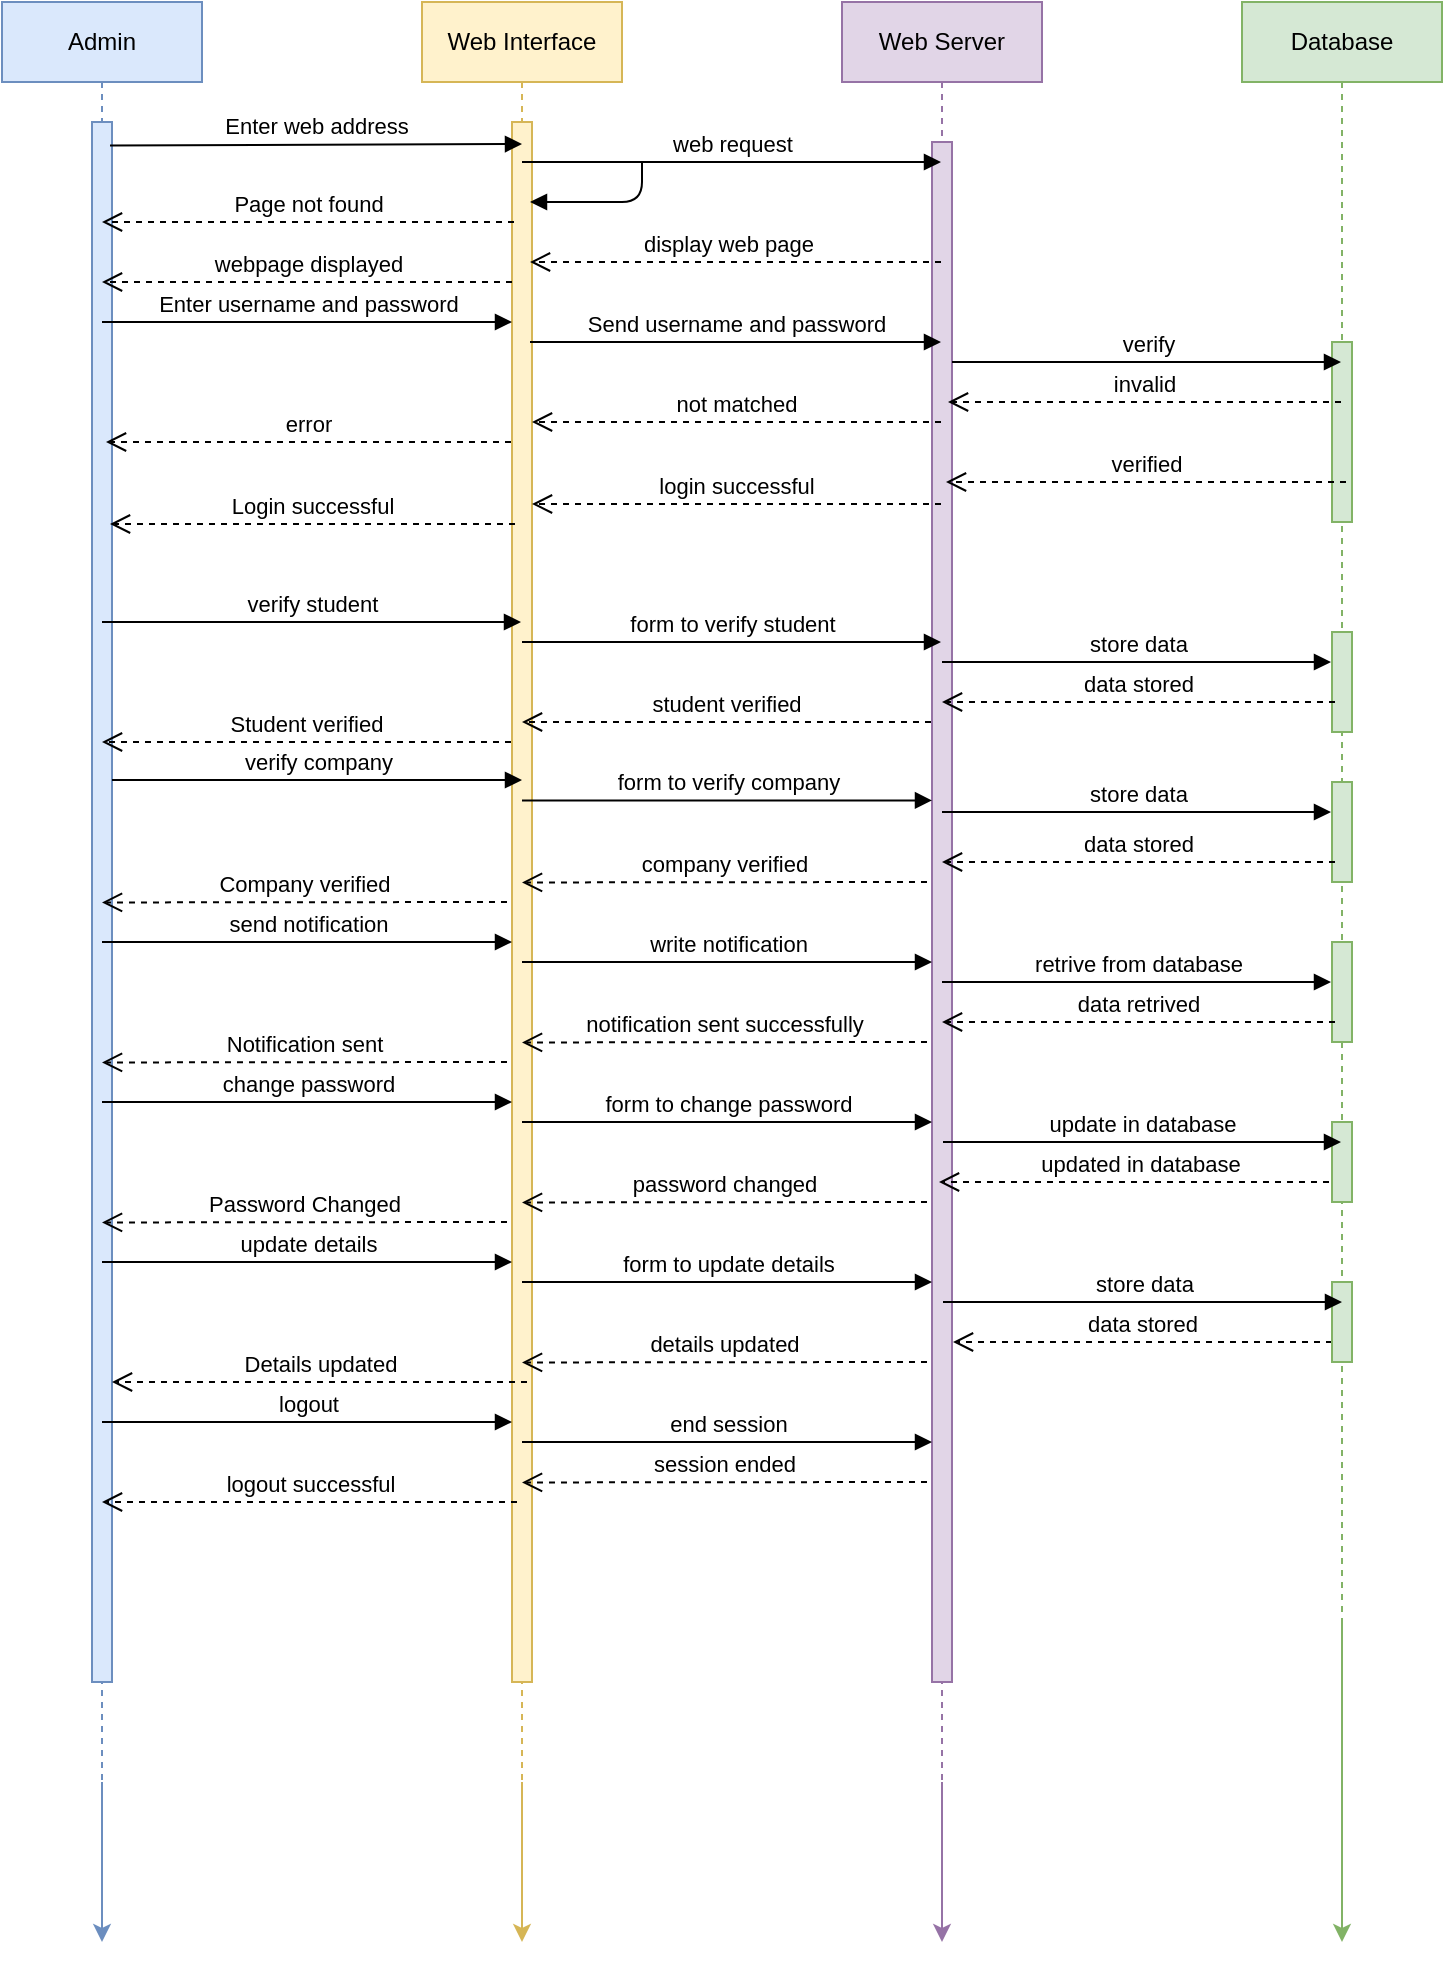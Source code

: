 <mxfile version="14.1.8" type="device"><diagram id="kgpKYQtTHZ0yAKxKKP6v" name="Page-1"><mxGraphModel dx="1161" dy="652" grid="1" gridSize="10" guides="1" tooltips="1" connect="1" arrows="1" fold="1" page="1" pageScale="1" pageWidth="827" pageHeight="1169" math="0" shadow="0"><root><mxCell id="0"/><mxCell id="1" parent="0"/><mxCell id="BtwhXKr4M65LwmSkGocf-81" style="edgeStyle=orthogonalEdgeStyle;rounded=0;orthogonalLoop=1;jettySize=auto;html=1;fillColor=#dae8fc;strokeColor=#6c8ebf;" parent="1" source="BtwhXKr4M65LwmSkGocf-1" edge="1"><mxGeometry relative="1" as="geometry"><mxPoint x="90" y="1040" as="targetPoint"/><mxPoint x="89.324" y="1051" as="sourcePoint"/></mxGeometry></mxCell><mxCell id="BtwhXKr4M65LwmSkGocf-1" value="Admin" style="shape=umlLifeline;perimeter=lifelinePerimeter;whiteSpace=wrap;html=1;container=1;collapsible=0;recursiveResize=0;outlineConnect=0;fillColor=#dae8fc;strokeColor=#6c8ebf;" parent="1" vertex="1"><mxGeometry x="40" y="70" width="100" height="890" as="geometry"/></mxCell><mxCell id="BtwhXKr4M65LwmSkGocf-2" value="" style="html=1;points=[];perimeter=orthogonalPerimeter;fillColor=#dae8fc;strokeColor=#6c8ebf;" parent="BtwhXKr4M65LwmSkGocf-1" vertex="1"><mxGeometry x="45" y="60" width="10" height="780" as="geometry"/></mxCell><mxCell id="BtwhXKr4M65LwmSkGocf-76" style="edgeStyle=orthogonalEdgeStyle;rounded=0;orthogonalLoop=1;jettySize=auto;html=1;fillColor=#d5e8d4;strokeColor=#82b366;" parent="1" source="BtwhXKr4M65LwmSkGocf-3" edge="1"><mxGeometry relative="1" as="geometry"><mxPoint x="710" y="1040" as="targetPoint"/><mxPoint x="709.324" y="941" as="sourcePoint"/></mxGeometry></mxCell><mxCell id="BtwhXKr4M65LwmSkGocf-3" value="Database" style="shape=umlLifeline;perimeter=lifelinePerimeter;whiteSpace=wrap;html=1;container=1;collapsible=0;recursiveResize=0;outlineConnect=0;fillColor=#d5e8d4;strokeColor=#82b366;" parent="1" vertex="1"><mxGeometry x="660" y="70" width="100" height="810" as="geometry"/></mxCell><mxCell id="BtwhXKr4M65LwmSkGocf-4" value="" style="html=1;points=[];perimeter=orthogonalPerimeter;fillColor=#d5e8d4;strokeColor=#82b366;" parent="BtwhXKr4M65LwmSkGocf-3" vertex="1"><mxGeometry x="45" y="170" width="10" height="90" as="geometry"/></mxCell><mxCell id="BtwhXKr4M65LwmSkGocf-56" value="" style="html=1;points=[];perimeter=orthogonalPerimeter;fillColor=#d5e8d4;strokeColor=#82b366;" parent="BtwhXKr4M65LwmSkGocf-3" vertex="1"><mxGeometry x="45" y="315" width="10" height="50" as="geometry"/></mxCell><mxCell id="BtwhXKr4M65LwmSkGocf-57" value="" style="html=1;points=[];perimeter=orthogonalPerimeter;fillColor=#d5e8d4;strokeColor=#82b366;" parent="BtwhXKr4M65LwmSkGocf-3" vertex="1"><mxGeometry x="45" y="390" width="10" height="50" as="geometry"/></mxCell><mxCell id="BtwhXKr4M65LwmSkGocf-58" value="" style="html=1;points=[];perimeter=orthogonalPerimeter;fillColor=#d5e8d4;strokeColor=#82b366;" parent="BtwhXKr4M65LwmSkGocf-3" vertex="1"><mxGeometry x="45" y="470" width="10" height="50" as="geometry"/></mxCell><mxCell id="BtwhXKr4M65LwmSkGocf-83" style="edgeStyle=orthogonalEdgeStyle;rounded=0;orthogonalLoop=1;jettySize=auto;html=1;fillColor=#e1d5e7;strokeColor=#9673a6;" parent="1" source="BtwhXKr4M65LwmSkGocf-5" edge="1"><mxGeometry relative="1" as="geometry"><mxPoint x="510" y="1040" as="targetPoint"/><mxPoint x="509.5" y="1021" as="sourcePoint"/></mxGeometry></mxCell><mxCell id="BtwhXKr4M65LwmSkGocf-5" value="Web Server" style="shape=umlLifeline;perimeter=lifelinePerimeter;whiteSpace=wrap;html=1;container=1;collapsible=0;recursiveResize=0;outlineConnect=0;fillColor=#e1d5e7;strokeColor=#9673a6;" parent="1" vertex="1"><mxGeometry x="460" y="70" width="100" height="890" as="geometry"/></mxCell><mxCell id="BtwhXKr4M65LwmSkGocf-6" value="" style="html=1;points=[];perimeter=orthogonalPerimeter;fillColor=#e1d5e7;strokeColor=#9673a6;" parent="BtwhXKr4M65LwmSkGocf-5" vertex="1"><mxGeometry x="45" y="70" width="10" height="770" as="geometry"/></mxCell><mxCell id="BtwhXKr4M65LwmSkGocf-82" style="edgeStyle=orthogonalEdgeStyle;rounded=0;orthogonalLoop=1;jettySize=auto;html=1;fillColor=#fff2cc;strokeColor=#d6b656;" parent="1" source="BtwhXKr4M65LwmSkGocf-7" edge="1"><mxGeometry relative="1" as="geometry"><mxPoint x="300" y="1040" as="targetPoint"/><mxPoint x="299.324" y="1041" as="sourcePoint"/></mxGeometry></mxCell><mxCell id="BtwhXKr4M65LwmSkGocf-7" value="Web Interface" style="shape=umlLifeline;perimeter=lifelinePerimeter;whiteSpace=wrap;html=1;container=1;collapsible=0;recursiveResize=0;outlineConnect=0;fillColor=#fff2cc;strokeColor=#d6b656;" parent="1" vertex="1"><mxGeometry x="250" y="70" width="100" height="890" as="geometry"/></mxCell><mxCell id="BtwhXKr4M65LwmSkGocf-8" value="" style="html=1;points=[];perimeter=orthogonalPerimeter;fillColor=#fff2cc;strokeColor=#d6b656;" parent="BtwhXKr4M65LwmSkGocf-7" vertex="1"><mxGeometry x="45" y="60" width="10" height="780" as="geometry"/></mxCell><mxCell id="BtwhXKr4M65LwmSkGocf-10" value="Enter web address" style="html=1;verticalAlign=bottom;endArrow=block;exitX=0.9;exitY=0.015;exitDx=0;exitDy=0;exitPerimeter=0;" parent="1" source="BtwhXKr4M65LwmSkGocf-2" edge="1"><mxGeometry width="80" relative="1" as="geometry"><mxPoint x="100" y="141" as="sourcePoint"/><mxPoint x="300" y="141" as="targetPoint"/></mxGeometry></mxCell><mxCell id="BtwhXKr4M65LwmSkGocf-11" value="web request" style="html=1;verticalAlign=bottom;endArrow=block;" parent="1" target="BtwhXKr4M65LwmSkGocf-5" edge="1"><mxGeometry width="80" relative="1" as="geometry"><mxPoint x="300" y="150" as="sourcePoint"/><mxPoint x="380" y="150" as="targetPoint"/></mxGeometry></mxCell><mxCell id="BtwhXKr4M65LwmSkGocf-12" value="" style="html=1;verticalAlign=bottom;endArrow=block;" parent="1" edge="1"><mxGeometry width="80" relative="1" as="geometry"><mxPoint x="360" y="150" as="sourcePoint"/><mxPoint x="304" y="170" as="targetPoint"/><Array as="points"><mxPoint x="360" y="170"/></Array></mxGeometry></mxCell><mxCell id="BtwhXKr4M65LwmSkGocf-13" value="Page not found" style="html=1;verticalAlign=bottom;endArrow=open;dashed=1;endSize=8;" parent="1" target="BtwhXKr4M65LwmSkGocf-1" edge="1"><mxGeometry relative="1" as="geometry"><mxPoint x="296" y="180" as="sourcePoint"/><mxPoint x="220" y="180" as="targetPoint"/><Array as="points"><mxPoint x="200" y="180"/></Array></mxGeometry></mxCell><mxCell id="BtwhXKr4M65LwmSkGocf-14" value="display web page" style="html=1;verticalAlign=bottom;endArrow=open;dashed=1;endSize=8;" parent="1" source="BtwhXKr4M65LwmSkGocf-5" edge="1"><mxGeometry x="0.045" relative="1" as="geometry"><mxPoint x="380" y="200" as="sourcePoint"/><mxPoint x="304" y="200" as="targetPoint"/><mxPoint x="1" as="offset"/></mxGeometry></mxCell><mxCell id="BtwhXKr4M65LwmSkGocf-15" value="webpage displayed" style="html=1;verticalAlign=bottom;endArrow=open;dashed=1;endSize=8;" parent="1" edge="1"><mxGeometry relative="1" as="geometry"><mxPoint x="295" y="210" as="sourcePoint"/><mxPoint x="90" y="210" as="targetPoint"/></mxGeometry></mxCell><mxCell id="BtwhXKr4M65LwmSkGocf-16" value="Enter username and password" style="html=1;verticalAlign=bottom;endArrow=block;" parent="1" target="BtwhXKr4M65LwmSkGocf-8" edge="1"><mxGeometry width="80" relative="1" as="geometry"><mxPoint x="90" y="230" as="sourcePoint"/><mxPoint x="170" y="230" as="targetPoint"/></mxGeometry></mxCell><mxCell id="BtwhXKr4M65LwmSkGocf-17" value="Send username and password" style="html=1;verticalAlign=bottom;endArrow=block;" parent="1" target="BtwhXKr4M65LwmSkGocf-5" edge="1"><mxGeometry width="80" relative="1" as="geometry"><mxPoint x="304" y="240" as="sourcePoint"/><mxPoint x="430" y="240" as="targetPoint"/></mxGeometry></mxCell><mxCell id="BtwhXKr4M65LwmSkGocf-18" value="verify" style="html=1;verticalAlign=bottom;endArrow=block;" parent="1" target="BtwhXKr4M65LwmSkGocf-3" edge="1"><mxGeometry width="80" relative="1" as="geometry"><mxPoint x="515" y="250" as="sourcePoint"/><mxPoint x="590" y="250" as="targetPoint"/></mxGeometry></mxCell><mxCell id="BtwhXKr4M65LwmSkGocf-19" value="invalid" style="html=1;verticalAlign=bottom;endArrow=open;dashed=1;endSize=8;" parent="1" source="BtwhXKr4M65LwmSkGocf-3" edge="1"><mxGeometry relative="1" as="geometry"><mxPoint x="590" y="270" as="sourcePoint"/><mxPoint x="513" y="270" as="targetPoint"/></mxGeometry></mxCell><mxCell id="BtwhXKr4M65LwmSkGocf-20" value="not matched" style="html=1;verticalAlign=bottom;endArrow=open;dashed=1;endSize=8;" parent="1" target="BtwhXKr4M65LwmSkGocf-8" edge="1"><mxGeometry relative="1" as="geometry"><mxPoint x="509.5" y="280" as="sourcePoint"/><mxPoint x="310" y="280" as="targetPoint"/></mxGeometry></mxCell><mxCell id="BtwhXKr4M65LwmSkGocf-21" value="error" style="html=1;verticalAlign=bottom;endArrow=open;dashed=1;endSize=8;" parent="1" edge="1"><mxGeometry relative="1" as="geometry"><mxPoint x="294.5" y="290" as="sourcePoint"/><mxPoint x="92" y="290" as="targetPoint"/></mxGeometry></mxCell><mxCell id="BtwhXKr4M65LwmSkGocf-38" value="verify student" style="html=1;verticalAlign=bottom;endArrow=block;" parent="1" edge="1"><mxGeometry width="80" relative="1" as="geometry"><mxPoint x="90" y="380" as="sourcePoint"/><mxPoint x="299.5" y="380" as="targetPoint"/></mxGeometry></mxCell><mxCell id="BtwhXKr4M65LwmSkGocf-39" value="form to verify student" style="html=1;verticalAlign=bottom;endArrow=block;" parent="1" edge="1"><mxGeometry width="80" relative="1" as="geometry"><mxPoint x="300" y="390" as="sourcePoint"/><mxPoint x="509.5" y="390" as="targetPoint"/></mxGeometry></mxCell><mxCell id="BtwhXKr4M65LwmSkGocf-40" value="store data" style="html=1;verticalAlign=bottom;endArrow=block;" parent="1" edge="1"><mxGeometry width="80" relative="1" as="geometry"><mxPoint x="510" y="400" as="sourcePoint"/><mxPoint x="704.5" y="400" as="targetPoint"/></mxGeometry></mxCell><mxCell id="BtwhXKr4M65LwmSkGocf-41" value="data stored" style="html=1;verticalAlign=bottom;endArrow=open;dashed=1;endSize=8;" parent="1" edge="1"><mxGeometry relative="1" as="geometry"><mxPoint x="706.5" y="420" as="sourcePoint"/><mxPoint x="510.0" y="420" as="targetPoint"/></mxGeometry></mxCell><mxCell id="BtwhXKr4M65LwmSkGocf-42" value="student verified" style="html=1;verticalAlign=bottom;endArrow=open;dashed=1;endSize=8;" parent="1" edge="1"><mxGeometry relative="1" as="geometry"><mxPoint x="504.5" y="430" as="sourcePoint"/><mxPoint x="300" y="430" as="targetPoint"/></mxGeometry></mxCell><mxCell id="BtwhXKr4M65LwmSkGocf-43" value="Student verified" style="html=1;verticalAlign=bottom;endArrow=open;dashed=1;endSize=8;" parent="1" edge="1"><mxGeometry relative="1" as="geometry"><mxPoint x="294.5" y="440" as="sourcePoint"/><mxPoint x="90" y="440" as="targetPoint"/></mxGeometry></mxCell><mxCell id="BtwhXKr4M65LwmSkGocf-44" value="verify company" style="html=1;verticalAlign=bottom;endArrow=block;" parent="1" edge="1"><mxGeometry width="80" relative="1" as="geometry"><mxPoint x="95" y="459" as="sourcePoint"/><mxPoint x="300" y="459" as="targetPoint"/></mxGeometry></mxCell><mxCell id="BtwhXKr4M65LwmSkGocf-45" value="form to verify company" style="html=1;verticalAlign=bottom;endArrow=block;exitX=1.062;exitY=0.556;exitDx=0;exitDy=0;exitPerimeter=0;" parent="1" edge="1"><mxGeometry width="80" relative="1" as="geometry"><mxPoint x="300.0" y="469.24" as="sourcePoint"/><mxPoint x="505.0" y="469.24" as="targetPoint"/></mxGeometry></mxCell><mxCell id="BtwhXKr4M65LwmSkGocf-46" value="store data" style="html=1;verticalAlign=bottom;endArrow=block;" parent="1" edge="1"><mxGeometry width="80" relative="1" as="geometry"><mxPoint x="510" y="475" as="sourcePoint"/><mxPoint x="704.5" y="475" as="targetPoint"/></mxGeometry></mxCell><mxCell id="BtwhXKr4M65LwmSkGocf-47" value="data stored" style="html=1;verticalAlign=bottom;endArrow=open;dashed=1;endSize=8;" parent="1" edge="1"><mxGeometry relative="1" as="geometry"><mxPoint x="706.5" y="500" as="sourcePoint"/><mxPoint x="510.0" y="500" as="targetPoint"/></mxGeometry></mxCell><mxCell id="BtwhXKr4M65LwmSkGocf-48" value="company verified" style="html=1;verticalAlign=bottom;endArrow=open;dashed=1;endSize=8;entryX=0.9;entryY=0.418;entryDx=0;entryDy=0;entryPerimeter=0;" parent="1" edge="1"><mxGeometry relative="1" as="geometry"><mxPoint x="502.5" y="510" as="sourcePoint"/><mxPoint x="300" y="510.22" as="targetPoint"/></mxGeometry></mxCell><mxCell id="BtwhXKr4M65LwmSkGocf-49" value="Company verified" style="html=1;verticalAlign=bottom;endArrow=open;dashed=1;endSize=8;entryX=0.9;entryY=0.418;entryDx=0;entryDy=0;entryPerimeter=0;" parent="1" edge="1"><mxGeometry relative="1" as="geometry"><mxPoint x="292.5" y="520" as="sourcePoint"/><mxPoint x="90.0" y="520.22" as="targetPoint"/></mxGeometry></mxCell><mxCell id="BtwhXKr4M65LwmSkGocf-50" value="send notification" style="html=1;verticalAlign=bottom;endArrow=block;exitX=1.062;exitY=0.556;exitDx=0;exitDy=0;exitPerimeter=0;" parent="1" edge="1"><mxGeometry width="80" relative="1" as="geometry"><mxPoint x="90.0" y="540" as="sourcePoint"/><mxPoint x="295" y="540" as="targetPoint"/></mxGeometry></mxCell><mxCell id="BtwhXKr4M65LwmSkGocf-51" value="write notification" style="html=1;verticalAlign=bottom;endArrow=block;exitX=1.062;exitY=0.556;exitDx=0;exitDy=0;exitPerimeter=0;" parent="1" edge="1"><mxGeometry width="80" relative="1" as="geometry"><mxPoint x="300" y="550" as="sourcePoint"/><mxPoint x="505" y="550" as="targetPoint"/></mxGeometry></mxCell><mxCell id="BtwhXKr4M65LwmSkGocf-52" value="retrive from database" style="html=1;verticalAlign=bottom;endArrow=block;" parent="1" edge="1"><mxGeometry width="80" relative="1" as="geometry"><mxPoint x="510" y="560" as="sourcePoint"/><mxPoint x="704.5" y="560" as="targetPoint"/></mxGeometry></mxCell><mxCell id="BtwhXKr4M65LwmSkGocf-53" value="data retrived" style="html=1;verticalAlign=bottom;endArrow=open;dashed=1;endSize=8;" parent="1" edge="1"><mxGeometry relative="1" as="geometry"><mxPoint x="706.5" y="580" as="sourcePoint"/><mxPoint x="510.0" y="580" as="targetPoint"/></mxGeometry></mxCell><mxCell id="BtwhXKr4M65LwmSkGocf-59" value="notification sent successfully" style="html=1;verticalAlign=bottom;endArrow=open;dashed=1;endSize=8;entryX=0.9;entryY=0.418;entryDx=0;entryDy=0;entryPerimeter=0;" parent="1" edge="1"><mxGeometry relative="1" as="geometry"><mxPoint x="502.5" y="590" as="sourcePoint"/><mxPoint x="300" y="590.22" as="targetPoint"/></mxGeometry></mxCell><mxCell id="BtwhXKr4M65LwmSkGocf-60" value="Notification sent" style="html=1;verticalAlign=bottom;endArrow=open;dashed=1;endSize=8;entryX=0.9;entryY=0.418;entryDx=0;entryDy=0;entryPerimeter=0;" parent="1" edge="1"><mxGeometry relative="1" as="geometry"><mxPoint x="292.5" y="600" as="sourcePoint"/><mxPoint x="90" y="600.22" as="targetPoint"/></mxGeometry></mxCell><mxCell id="BtwhXKr4M65LwmSkGocf-62" value="change password" style="html=1;verticalAlign=bottom;endArrow=block;exitX=1.062;exitY=0.556;exitDx=0;exitDy=0;exitPerimeter=0;" parent="1" edge="1"><mxGeometry width="80" relative="1" as="geometry"><mxPoint x="90.0" y="620" as="sourcePoint"/><mxPoint x="295" y="620" as="targetPoint"/></mxGeometry></mxCell><mxCell id="BtwhXKr4M65LwmSkGocf-63" value="form to change password" style="html=1;verticalAlign=bottom;endArrow=block;exitX=1.062;exitY=0.556;exitDx=0;exitDy=0;exitPerimeter=0;" parent="1" edge="1"><mxGeometry width="80" relative="1" as="geometry"><mxPoint x="300.0" y="630" as="sourcePoint"/><mxPoint x="505" y="630" as="targetPoint"/></mxGeometry></mxCell><mxCell id="BtwhXKr4M65LwmSkGocf-65" value="updated in database" style="html=1;verticalAlign=bottom;endArrow=open;dashed=1;endSize=8;" parent="1" edge="1"><mxGeometry relative="1" as="geometry"><mxPoint x="709.5" y="660" as="sourcePoint"/><mxPoint x="508.5" y="660" as="targetPoint"/></mxGeometry></mxCell><mxCell id="BtwhXKr4M65LwmSkGocf-66" value="" style="html=1;points=[];perimeter=orthogonalPerimeter;fillColor=#d5e8d4;strokeColor=#82b366;" parent="1" vertex="1"><mxGeometry x="705" y="630" width="10" height="40" as="geometry"/></mxCell><mxCell id="BtwhXKr4M65LwmSkGocf-67" value="password changed" style="html=1;verticalAlign=bottom;endArrow=open;dashed=1;endSize=8;entryX=0.9;entryY=0.418;entryDx=0;entryDy=0;entryPerimeter=0;" parent="1" edge="1"><mxGeometry relative="1" as="geometry"><mxPoint x="502.5" y="670" as="sourcePoint"/><mxPoint x="300" y="670.22" as="targetPoint"/></mxGeometry></mxCell><mxCell id="BtwhXKr4M65LwmSkGocf-68" value="Password Changed" style="html=1;verticalAlign=bottom;endArrow=open;dashed=1;endSize=8;entryX=0.9;entryY=0.418;entryDx=0;entryDy=0;entryPerimeter=0;" parent="1" edge="1"><mxGeometry relative="1" as="geometry"><mxPoint x="292.5" y="680" as="sourcePoint"/><mxPoint x="90" y="680.22" as="targetPoint"/></mxGeometry></mxCell><mxCell id="BtwhXKr4M65LwmSkGocf-69" value="update details" style="html=1;verticalAlign=bottom;endArrow=block;exitX=1.062;exitY=0.556;exitDx=0;exitDy=0;exitPerimeter=0;" parent="1" edge="1"><mxGeometry width="80" relative="1" as="geometry"><mxPoint x="90.0" y="700" as="sourcePoint"/><mxPoint x="295" y="700" as="targetPoint"/></mxGeometry></mxCell><mxCell id="BtwhXKr4M65LwmSkGocf-70" value="form to update details" style="html=1;verticalAlign=bottom;endArrow=block;exitX=1.062;exitY=0.556;exitDx=0;exitDy=0;exitPerimeter=0;" parent="1" edge="1"><mxGeometry width="80" relative="1" as="geometry"><mxPoint x="300.0" y="710" as="sourcePoint"/><mxPoint x="505" y="710" as="targetPoint"/></mxGeometry></mxCell><mxCell id="BtwhXKr4M65LwmSkGocf-72" value="data stored" style="html=1;verticalAlign=bottom;endArrow=open;dashed=1;endSize=8;" parent="1" edge="1"><mxGeometry relative="1" as="geometry"><mxPoint x="705" y="740" as="sourcePoint"/><mxPoint x="515.5" y="740" as="targetPoint"/></mxGeometry></mxCell><mxCell id="BtwhXKr4M65LwmSkGocf-73" value="details updated" style="html=1;verticalAlign=bottom;endArrow=open;dashed=1;endSize=8;entryX=0.9;entryY=0.418;entryDx=0;entryDy=0;entryPerimeter=0;" parent="1" edge="1"><mxGeometry relative="1" as="geometry"><mxPoint x="502.5" y="750" as="sourcePoint"/><mxPoint x="300" y="750.22" as="targetPoint"/></mxGeometry></mxCell><mxCell id="BtwhXKr4M65LwmSkGocf-74" value="" style="html=1;points=[];perimeter=orthogonalPerimeter;fillColor=#d5e8d4;strokeColor=#82b366;" parent="1" vertex="1"><mxGeometry x="705" y="710" width="10" height="40" as="geometry"/></mxCell><mxCell id="BtwhXKr4M65LwmSkGocf-71" value="store data" style="html=1;verticalAlign=bottom;endArrow=block;" parent="1" edge="1"><mxGeometry width="80" relative="1" as="geometry"><mxPoint x="510.5" y="720" as="sourcePoint"/><mxPoint x="710" y="720" as="targetPoint"/></mxGeometry></mxCell><mxCell id="BtwhXKr4M65LwmSkGocf-64" value="update in database" style="html=1;verticalAlign=bottom;endArrow=block;" parent="1" edge="1"><mxGeometry width="80" relative="1" as="geometry"><mxPoint x="510.5" y="640" as="sourcePoint"/><mxPoint x="709.5" y="640" as="targetPoint"/></mxGeometry></mxCell><mxCell id="BtwhXKr4M65LwmSkGocf-75" value="Details updated" style="html=1;verticalAlign=bottom;endArrow=open;dashed=1;endSize=8;" parent="1" edge="1"><mxGeometry relative="1" as="geometry"><mxPoint x="302.5" y="760" as="sourcePoint"/><mxPoint x="95" y="760" as="targetPoint"/></mxGeometry></mxCell><mxCell id="BtwhXKr4M65LwmSkGocf-77" value="logout" style="html=1;verticalAlign=bottom;endArrow=block;exitX=1.062;exitY=0.556;exitDx=0;exitDy=0;exitPerimeter=0;" parent="1" edge="1"><mxGeometry width="80" relative="1" as="geometry"><mxPoint x="90.0" y="780" as="sourcePoint"/><mxPoint x="295" y="780" as="targetPoint"/></mxGeometry></mxCell><mxCell id="BtwhXKr4M65LwmSkGocf-78" value="end session" style="html=1;verticalAlign=bottom;endArrow=block;exitX=1.062;exitY=0.556;exitDx=0;exitDy=0;exitPerimeter=0;" parent="1" edge="1"><mxGeometry width="80" relative="1" as="geometry"><mxPoint x="300.0" y="790" as="sourcePoint"/><mxPoint x="505" y="790" as="targetPoint"/></mxGeometry></mxCell><mxCell id="BtwhXKr4M65LwmSkGocf-79" value="session ended" style="html=1;verticalAlign=bottom;endArrow=open;dashed=1;endSize=8;entryX=0.9;entryY=0.418;entryDx=0;entryDy=0;entryPerimeter=0;" parent="1" edge="1"><mxGeometry relative="1" as="geometry"><mxPoint x="502.5" y="810" as="sourcePoint"/><mxPoint x="300" y="810.22" as="targetPoint"/></mxGeometry></mxCell><mxCell id="BtwhXKr4M65LwmSkGocf-80" value="logout successful" style="html=1;verticalAlign=bottom;endArrow=open;dashed=1;endSize=8;" parent="1" edge="1"><mxGeometry relative="1" as="geometry"><mxPoint x="297.5" y="820" as="sourcePoint"/><mxPoint x="90" y="820" as="targetPoint"/></mxGeometry></mxCell><mxCell id="TwovR9xHGC3sVjfRAj9m-1" value="verified" style="html=1;verticalAlign=bottom;endArrow=open;dashed=1;endSize=8;" edge="1" parent="1"><mxGeometry relative="1" as="geometry"><mxPoint x="712" y="310" as="sourcePoint"/><mxPoint x="512" y="310" as="targetPoint"/></mxGeometry></mxCell><mxCell id="TwovR9xHGC3sVjfRAj9m-2" value="login successful" style="html=1;verticalAlign=bottom;endArrow=open;dashed=1;endSize=8;" edge="1" parent="1"><mxGeometry relative="1" as="geometry"><mxPoint x="509.5" y="321" as="sourcePoint"/><mxPoint x="305" y="321" as="targetPoint"/></mxGeometry></mxCell><mxCell id="TwovR9xHGC3sVjfRAj9m-3" value="Login successful" style="html=1;verticalAlign=bottom;endArrow=open;dashed=1;endSize=8;" edge="1" parent="1"><mxGeometry relative="1" as="geometry"><mxPoint x="296.5" y="331" as="sourcePoint"/><mxPoint x="94" y="331" as="targetPoint"/></mxGeometry></mxCell></root></mxGraphModel></diagram></mxfile>